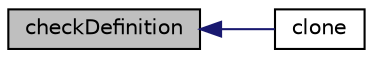 digraph "checkDefinition"
{
  bgcolor="transparent";
  edge [fontname="Helvetica",fontsize="10",labelfontname="Helvetica",labelfontsize="10"];
  node [fontname="Helvetica",fontsize="10",shape=record];
  rankdir="LR";
  Node656 [label="checkDefinition",height=0.2,width=0.4,color="black", fillcolor="grey75", style="filled", fontcolor="black"];
  Node656 -> Node657 [dir="back",color="midnightblue",fontsize="10",style="solid",fontname="Helvetica"];
  Node657 [label="clone",height=0.2,width=0.4,color="black",URL="$a28661.html#a9a757a7a1277d34382e61ed9558adf02",tooltip="Construct and return a clone, resetting the cell list. "];
}
